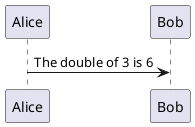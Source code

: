@startuml

!function $double($a)
    !return $a + $a
!endfunction

Alice -> Bob : The double of 3 is $double(3)

@enduml